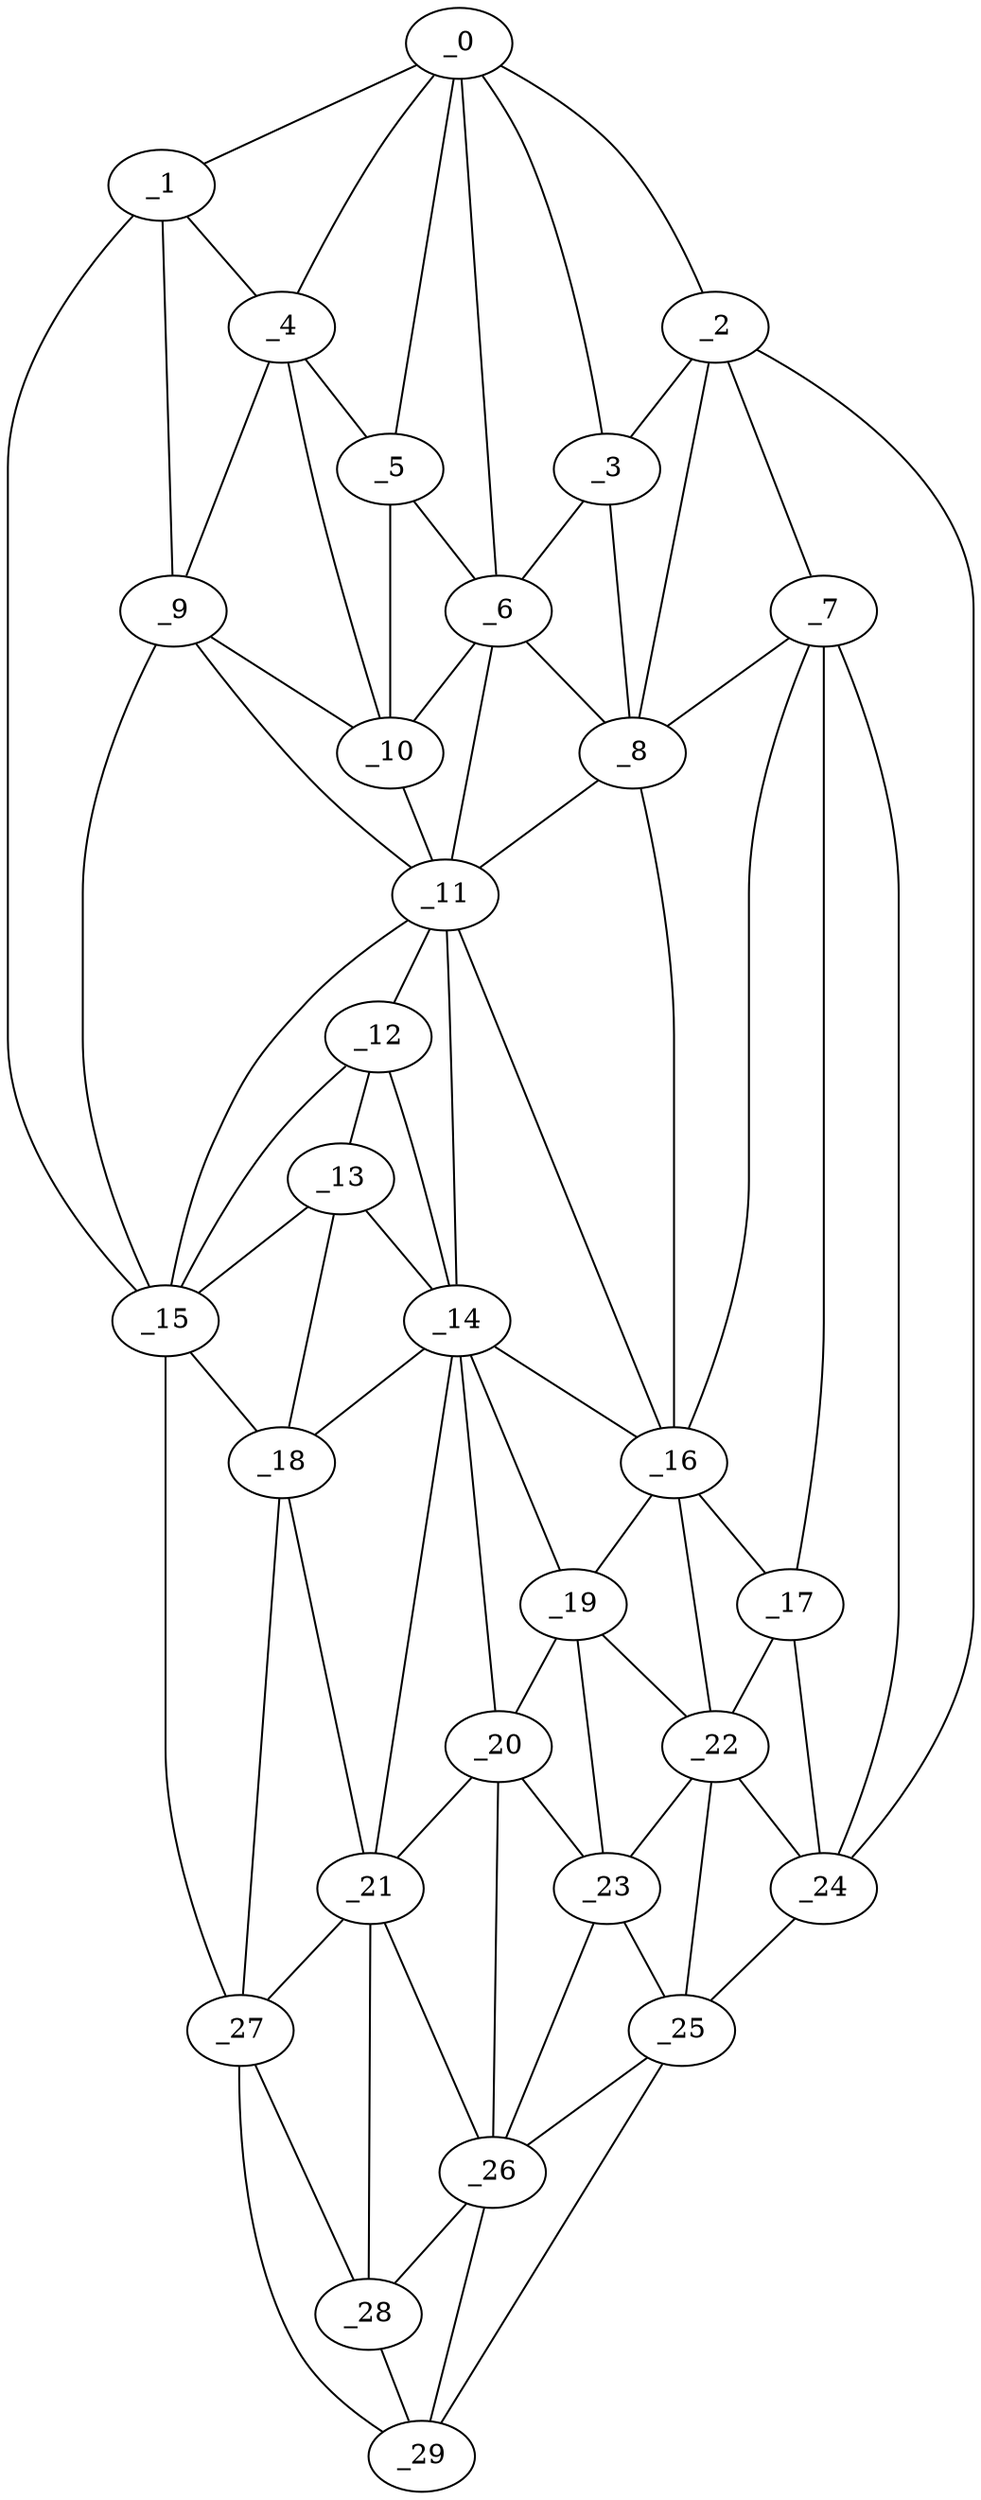 graph "obj60__190.gxl" {
	_0	 [x=6,
		y=47];
	_1	 [x=14,
		y=27];
	_0 -- _1	 [valence=1];
	_2	 [x=16,
		y=95];
	_0 -- _2	 [valence=1];
	_3	 [x=22,
		y=69];
	_0 -- _3	 [valence=1];
	_4	 [x=31,
		y=43];
	_0 -- _4	 [valence=1];
	_5	 [x=31,
		y=52];
	_0 -- _5	 [valence=1];
	_6	 [x=31,
		y=58];
	_0 -- _6	 [valence=2];
	_1 -- _4	 [valence=2];
	_9	 [x=46,
		y=38];
	_1 -- _9	 [valence=2];
	_15	 [x=78,
		y=28];
	_1 -- _15	 [valence=1];
	_2 -- _3	 [valence=2];
	_7	 [x=32,
		y=96];
	_2 -- _7	 [valence=2];
	_8	 [x=34,
		y=77];
	_2 -- _8	 [valence=2];
	_24	 [x=99,
		y=101];
	_2 -- _24	 [valence=1];
	_3 -- _6	 [valence=2];
	_3 -- _8	 [valence=1];
	_4 -- _5	 [valence=1];
	_4 -- _9	 [valence=2];
	_10	 [x=47,
		y=42];
	_4 -- _10	 [valence=1];
	_5 -- _6	 [valence=2];
	_5 -- _10	 [valence=2];
	_6 -- _8	 [valence=2];
	_6 -- _10	 [valence=1];
	_11	 [x=57,
		y=43];
	_6 -- _11	 [valence=1];
	_7 -- _8	 [valence=2];
	_16	 [x=79,
		y=82];
	_7 -- _16	 [valence=1];
	_17	 [x=79,
		y=98];
	_7 -- _17	 [valence=2];
	_7 -- _24	 [valence=2];
	_8 -- _11	 [valence=1];
	_8 -- _16	 [valence=2];
	_9 -- _10	 [valence=2];
	_9 -- _11	 [valence=1];
	_9 -- _15	 [valence=2];
	_10 -- _11	 [valence=1];
	_12	 [x=68,
		y=43];
	_11 -- _12	 [valence=2];
	_14	 [x=74,
		y=47];
	_11 -- _14	 [valence=2];
	_11 -- _15	 [valence=2];
	_11 -- _16	 [valence=2];
	_13	 [x=74,
		y=41];
	_12 -- _13	 [valence=2];
	_12 -- _14	 [valence=2];
	_12 -- _15	 [valence=2];
	_13 -- _14	 [valence=1];
	_13 -- _15	 [valence=1];
	_18	 [x=85,
		y=40];
	_13 -- _18	 [valence=2];
	_14 -- _16	 [valence=2];
	_14 -- _18	 [valence=1];
	_19	 [x=87,
		y=61];
	_14 -- _19	 [valence=2];
	_20	 [x=88,
		y=56];
	_14 -- _20	 [valence=2];
	_21	 [x=90,
		y=49];
	_14 -- _21	 [valence=2];
	_15 -- _18	 [valence=2];
	_27	 [x=114,
		y=35];
	_15 -- _27	 [valence=1];
	_16 -- _17	 [valence=2];
	_16 -- _19	 [valence=2];
	_22	 [x=95,
		y=77];
	_16 -- _22	 [valence=2];
	_17 -- _22	 [valence=2];
	_17 -- _24	 [valence=2];
	_18 -- _21	 [valence=2];
	_18 -- _27	 [valence=2];
	_19 -- _20	 [valence=1];
	_19 -- _22	 [valence=2];
	_23	 [x=97,
		y=70];
	_19 -- _23	 [valence=2];
	_20 -- _21	 [valence=2];
	_20 -- _23	 [valence=2];
	_26	 [x=111,
		y=63];
	_20 -- _26	 [valence=2];
	_21 -- _26	 [valence=2];
	_21 -- _27	 [valence=2];
	_28	 [x=114,
		y=56];
	_21 -- _28	 [valence=2];
	_22 -- _23	 [valence=1];
	_22 -- _24	 [valence=1];
	_25	 [x=105,
		y=88];
	_22 -- _25	 [valence=2];
	_23 -- _25	 [valence=2];
	_23 -- _26	 [valence=2];
	_24 -- _25	 [valence=1];
	_25 -- _26	 [valence=2];
	_29	 [x=119,
		y=50];
	_25 -- _29	 [valence=1];
	_26 -- _28	 [valence=2];
	_26 -- _29	 [valence=2];
	_27 -- _28	 [valence=2];
	_27 -- _29	 [valence=1];
	_28 -- _29	 [valence=2];
}
